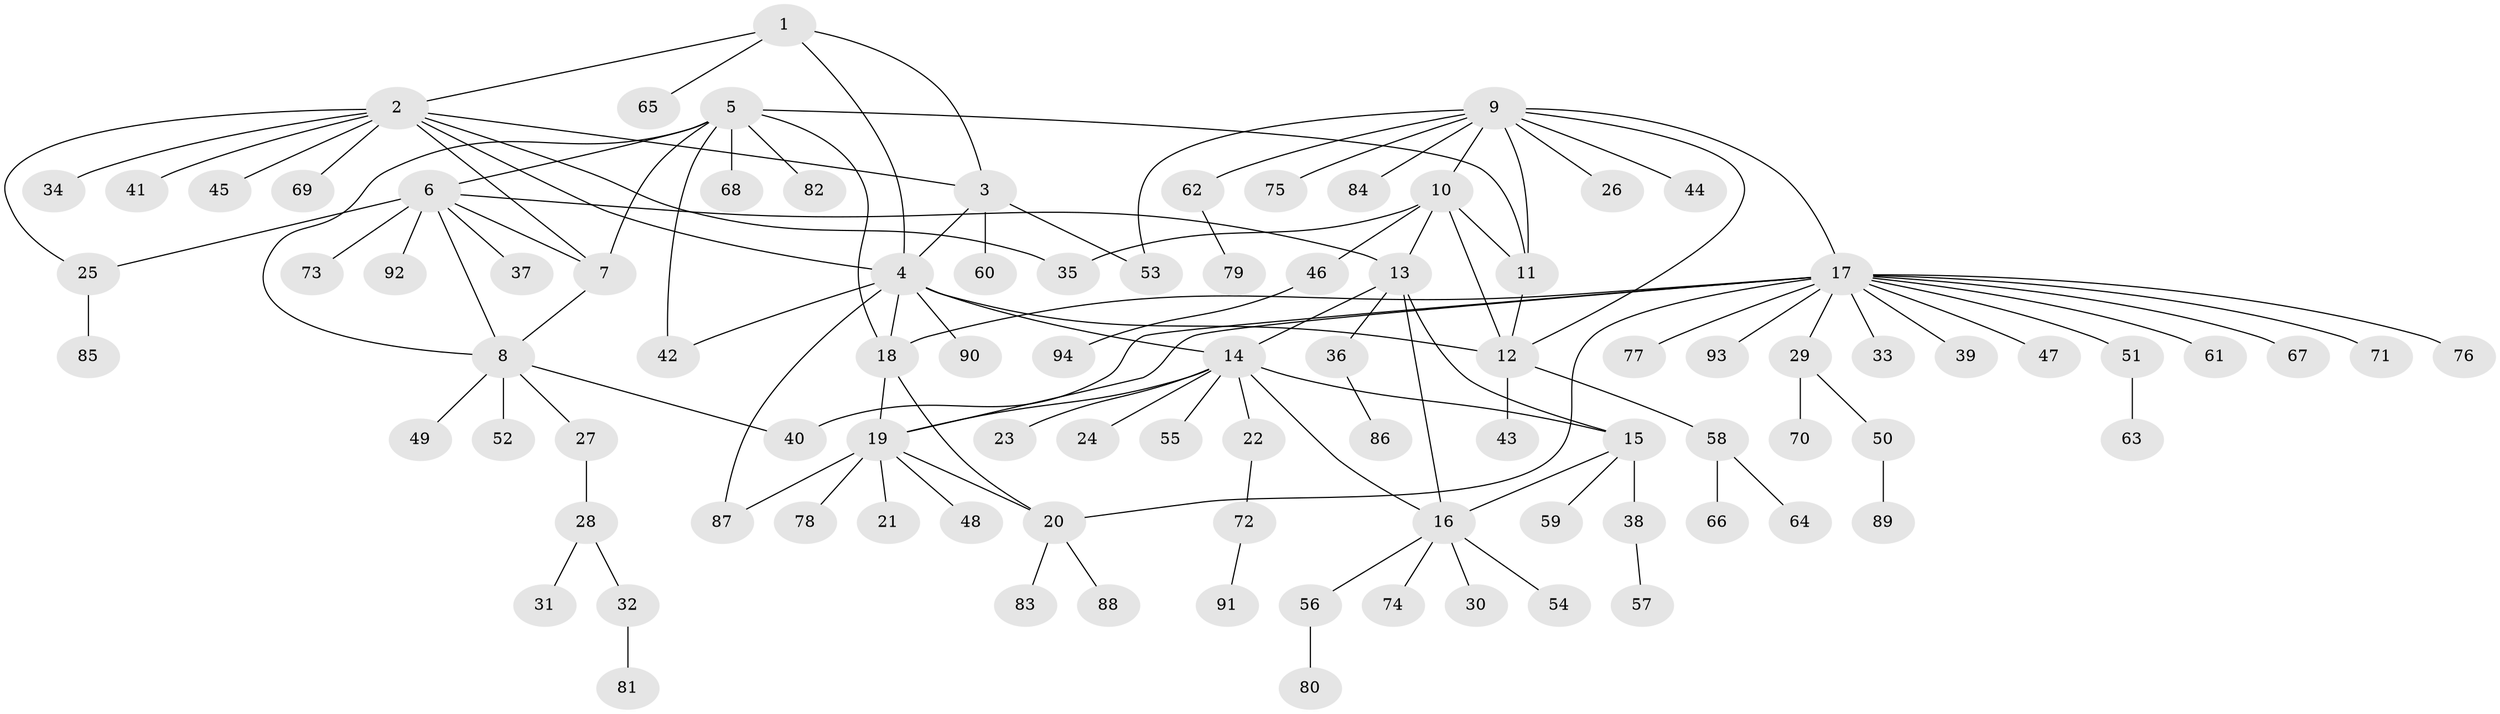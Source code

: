 // coarse degree distribution, {3: 0.028985507246376812, 9: 0.014492753623188406, 4: 0.043478260869565216, 8: 0.043478260869565216, 7: 0.07246376811594203, 6: 0.014492753623188406, 5: 0.014492753623188406, 14: 0.014492753623188406, 1: 0.5652173913043478, 2: 0.18840579710144928}
// Generated by graph-tools (version 1.1) at 2025/24/03/03/25 07:24:15]
// undirected, 94 vertices, 120 edges
graph export_dot {
graph [start="1"]
  node [color=gray90,style=filled];
  1;
  2;
  3;
  4;
  5;
  6;
  7;
  8;
  9;
  10;
  11;
  12;
  13;
  14;
  15;
  16;
  17;
  18;
  19;
  20;
  21;
  22;
  23;
  24;
  25;
  26;
  27;
  28;
  29;
  30;
  31;
  32;
  33;
  34;
  35;
  36;
  37;
  38;
  39;
  40;
  41;
  42;
  43;
  44;
  45;
  46;
  47;
  48;
  49;
  50;
  51;
  52;
  53;
  54;
  55;
  56;
  57;
  58;
  59;
  60;
  61;
  62;
  63;
  64;
  65;
  66;
  67;
  68;
  69;
  70;
  71;
  72;
  73;
  74;
  75;
  76;
  77;
  78;
  79;
  80;
  81;
  82;
  83;
  84;
  85;
  86;
  87;
  88;
  89;
  90;
  91;
  92;
  93;
  94;
  1 -- 2;
  1 -- 3;
  1 -- 4;
  1 -- 65;
  2 -- 3;
  2 -- 4;
  2 -- 7;
  2 -- 25;
  2 -- 34;
  2 -- 35;
  2 -- 41;
  2 -- 45;
  2 -- 69;
  3 -- 4;
  3 -- 53;
  3 -- 60;
  4 -- 12;
  4 -- 14;
  4 -- 18;
  4 -- 42;
  4 -- 87;
  4 -- 90;
  5 -- 6;
  5 -- 7;
  5 -- 8;
  5 -- 11;
  5 -- 18;
  5 -- 42;
  5 -- 68;
  5 -- 82;
  6 -- 7;
  6 -- 8;
  6 -- 13;
  6 -- 25;
  6 -- 37;
  6 -- 73;
  6 -- 92;
  7 -- 8;
  8 -- 27;
  8 -- 40;
  8 -- 49;
  8 -- 52;
  9 -- 10;
  9 -- 11;
  9 -- 12;
  9 -- 17;
  9 -- 26;
  9 -- 44;
  9 -- 53;
  9 -- 62;
  9 -- 75;
  9 -- 84;
  10 -- 11;
  10 -- 12;
  10 -- 13;
  10 -- 35;
  10 -- 46;
  11 -- 12;
  12 -- 43;
  12 -- 58;
  13 -- 14;
  13 -- 15;
  13 -- 16;
  13 -- 36;
  14 -- 15;
  14 -- 16;
  14 -- 19;
  14 -- 22;
  14 -- 23;
  14 -- 24;
  14 -- 55;
  15 -- 16;
  15 -- 38;
  15 -- 59;
  16 -- 30;
  16 -- 54;
  16 -- 56;
  16 -- 74;
  17 -- 18;
  17 -- 19;
  17 -- 20;
  17 -- 29;
  17 -- 33;
  17 -- 39;
  17 -- 40;
  17 -- 47;
  17 -- 51;
  17 -- 61;
  17 -- 67;
  17 -- 71;
  17 -- 76;
  17 -- 77;
  17 -- 93;
  18 -- 19;
  18 -- 20;
  19 -- 20;
  19 -- 21;
  19 -- 48;
  19 -- 78;
  19 -- 87;
  20 -- 83;
  20 -- 88;
  22 -- 72;
  25 -- 85;
  27 -- 28;
  28 -- 31;
  28 -- 32;
  29 -- 50;
  29 -- 70;
  32 -- 81;
  36 -- 86;
  38 -- 57;
  46 -- 94;
  50 -- 89;
  51 -- 63;
  56 -- 80;
  58 -- 64;
  58 -- 66;
  62 -- 79;
  72 -- 91;
}

